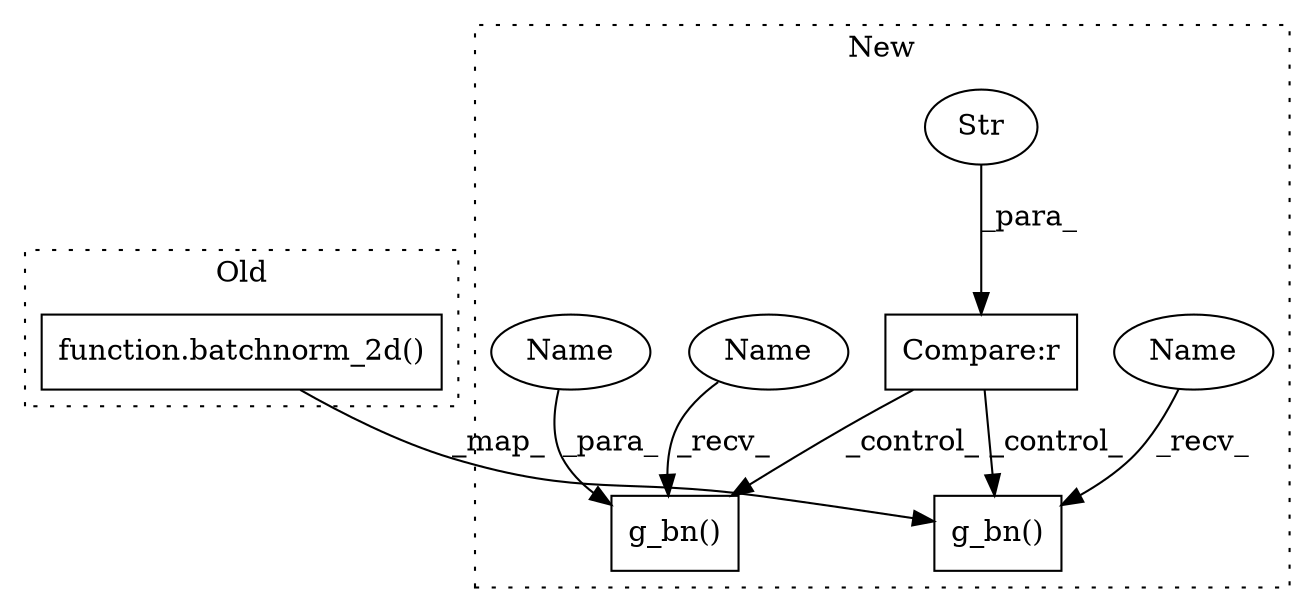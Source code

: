digraph G {
subgraph cluster0 {
1 [label="function.batchnorm_2d()" a="75" s="1163" l="38" shape="box"];
label = "Old";
style="dotted";
}
subgraph cluster1 {
2 [label="g_bn()" a="75" s="882" l="38" shape="box"];
3 [label="g_bn()" a="75" s="983,1030" l="13,1" shape="box"];
4 [label="Compare:r" a="40" s="833" l="24" shape="box"];
5 [label="Str" a="66" s="852" l="5" shape="ellipse"];
6 [label="Name" a="87" s="882" l="7" shape="ellipse"];
7 [label="Name" a="87" s="983" l="7" shape="ellipse"];
8 [label="Name" a="87" s="1023" l="7" shape="ellipse"];
label = "New";
style="dotted";
}
1 -> 2 [label="_map_"];
4 -> 3 [label="_control_"];
4 -> 2 [label="_control_"];
5 -> 4 [label="_para_"];
6 -> 2 [label="_recv_"];
7 -> 3 [label="_recv_"];
8 -> 3 [label="_para_"];
}
